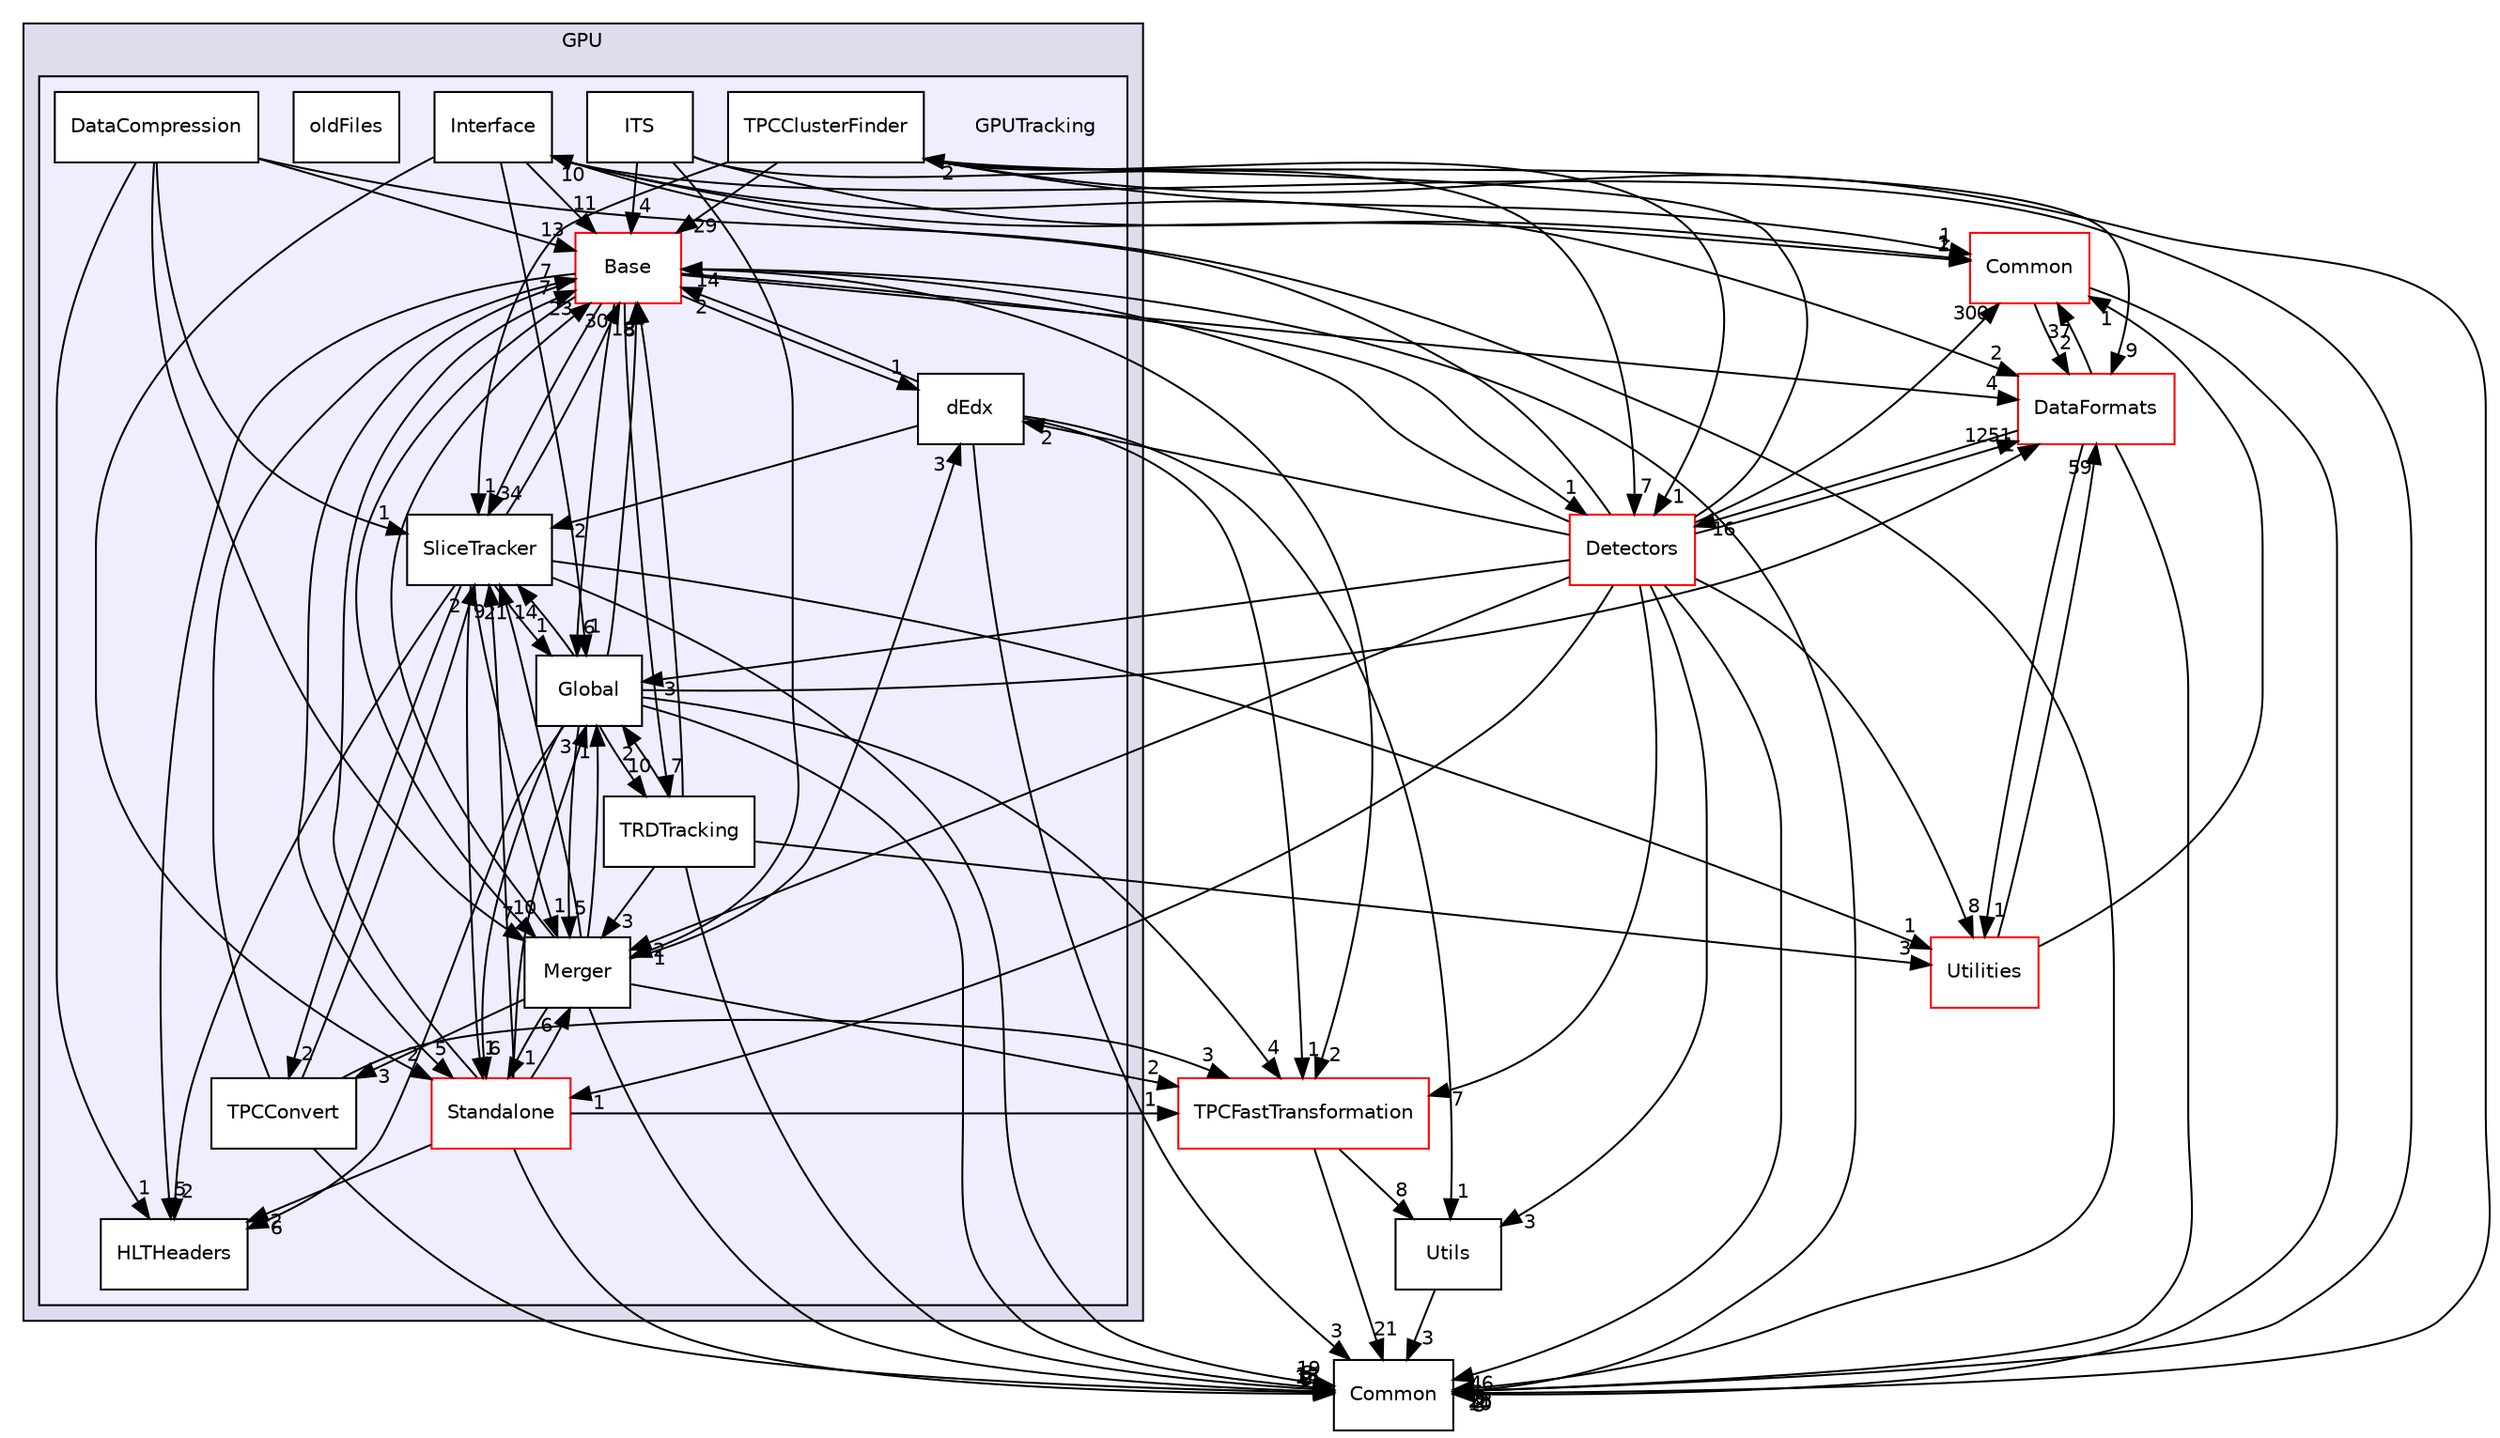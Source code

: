 digraph "/home/travis/build/AliceO2Group/AliceO2/GPU/GPUTracking" {
  bgcolor=transparent;
  compound=true
  node [ fontsize="10", fontname="Helvetica"];
  edge [ labelfontsize="10", labelfontname="Helvetica"];
  subgraph clusterdir_f511f1e9c03c071966ae594f00bbc5e0 {
    graph [ bgcolor="#ddddee", pencolor="black", label="GPU" fontname="Helvetica", fontsize="10", URL="dir_f511f1e9c03c071966ae594f00bbc5e0.html"]
  subgraph clusterdir_77030b149987c946eb2e85728f65acc0 {
    graph [ bgcolor="#eeeeff", pencolor="black", label="" URL="dir_77030b149987c946eb2e85728f65acc0.html"];
    dir_77030b149987c946eb2e85728f65acc0 [shape=plaintext label="GPUTracking"];
    dir_442920581a03c66cf8c08ae559108050 [shape=box label="Base" color="red" fillcolor="white" style="filled" URL="dir_442920581a03c66cf8c08ae559108050.html"];
    dir_aecab50d18d7ac5723d6b92dc6c0a5e0 [shape=box label="DataCompression" color="black" fillcolor="white" style="filled" URL="dir_aecab50d18d7ac5723d6b92dc6c0a5e0.html"];
    dir_f24168b904cb028f219a4716c0405caf [shape=box label="dEdx" color="black" fillcolor="white" style="filled" URL="dir_f24168b904cb028f219a4716c0405caf.html"];
    dir_b1dd2c3d7fcd0d0d24ad7c8634d4eb04 [shape=box label="Global" color="black" fillcolor="white" style="filled" URL="dir_b1dd2c3d7fcd0d0d24ad7c8634d4eb04.html"];
    dir_6d1e342cb6193ce32747aa0856bf9c1e [shape=box label="HLTHeaders" color="black" fillcolor="white" style="filled" URL="dir_6d1e342cb6193ce32747aa0856bf9c1e.html"];
    dir_01d68d8da92fbef75811dc6520ae440e [shape=box label="Interface" color="black" fillcolor="white" style="filled" URL="dir_01d68d8da92fbef75811dc6520ae440e.html"];
    dir_d14241b2e852ae648459a904299a913d [shape=box label="ITS" color="black" fillcolor="white" style="filled" URL="dir_d14241b2e852ae648459a904299a913d.html"];
    dir_808d5540d0c117816a4e0e1b180c8334 [shape=box label="Merger" color="black" fillcolor="white" style="filled" URL="dir_808d5540d0c117816a4e0e1b180c8334.html"];
    dir_8445db79606f84cda8df4d6becc56c53 [shape=box label="oldFiles" color="black" fillcolor="white" style="filled" URL="dir_8445db79606f84cda8df4d6becc56c53.html"];
    dir_b1a191f241d56beebc4ffdb42af892eb [shape=box label="SliceTracker" color="black" fillcolor="white" style="filled" URL="dir_b1a191f241d56beebc4ffdb42af892eb.html"];
    dir_289ec97c7adb65139f0eb8343d5d21ae [shape=box label="Standalone" color="red" fillcolor="white" style="filled" URL="dir_289ec97c7adb65139f0eb8343d5d21ae.html"];
    dir_2add44c2e86b1ce794c82f89c520272d [shape=box label="TPCClusterFinder" color="black" fillcolor="white" style="filled" URL="dir_2add44c2e86b1ce794c82f89c520272d.html"];
    dir_8286b663b85c3eb28f6a70258993afb0 [shape=box label="TPCConvert" color="black" fillcolor="white" style="filled" URL="dir_8286b663b85c3eb28f6a70258993afb0.html"];
    dir_c5c2054ad45a3325316df490e5ea9aa8 [shape=box label="TRDTracking" color="black" fillcolor="white" style="filled" URL="dir_c5c2054ad45a3325316df490e5ea9aa8.html"];
  }
  }
  dir_ba48ca66118492a4424f86e9da0f6902 [shape=box label="Common" URL="dir_ba48ca66118492a4424f86e9da0f6902.html"];
  dir_4ab6b4cc6a7edbff49100e9123df213f [shape=box label="Common" color="red" URL="dir_4ab6b4cc6a7edbff49100e9123df213f.html"];
  dir_051dca18e802f8e9474f2e30d29c04e0 [shape=box label="Detectors" color="red" URL="dir_051dca18e802f8e9474f2e30d29c04e0.html"];
  dir_b05a5fa85f84bfc9013183c9d87f9a36 [shape=box label="Utilities" color="red" URL="dir_b05a5fa85f84bfc9013183c9d87f9a36.html"];
  dir_ee87ad93049d1677c6ffb88a968be9d4 [shape=box label="TPCFastTransformation" color="red" URL="dir_ee87ad93049d1677c6ffb88a968be9d4.html"];
  dir_72eb8371ae847a6d7dc8cd5f6b23e282 [shape=box label="Utils" URL="dir_72eb8371ae847a6d7dc8cd5f6b23e282.html"];
  dir_2171f7ec022c5423887b07c69b2f5b48 [shape=box label="DataFormats" color="red" URL="dir_2171f7ec022c5423887b07c69b2f5b48.html"];
  dir_c5c2054ad45a3325316df490e5ea9aa8->dir_808d5540d0c117816a4e0e1b180c8334 [headlabel="3", labeldistance=1.5 headhref="dir_000761_000748.html"];
  dir_c5c2054ad45a3325316df490e5ea9aa8->dir_ba48ca66118492a4424f86e9da0f6902 [headlabel="13", labeldistance=1.5 headhref="dir_000761_000733.html"];
  dir_c5c2054ad45a3325316df490e5ea9aa8->dir_b05a5fa85f84bfc9013183c9d87f9a36 [headlabel="3", labeldistance=1.5 headhref="dir_000761_000615.html"];
  dir_c5c2054ad45a3325316df490e5ea9aa8->dir_442920581a03c66cf8c08ae559108050 [headlabel="8", labeldistance=1.5 headhref="dir_000761_000735.html"];
  dir_c5c2054ad45a3325316df490e5ea9aa8->dir_b1dd2c3d7fcd0d0d24ad7c8634d4eb04 [headlabel="2", labeldistance=1.5 headhref="dir_000761_000744.html"];
  dir_808d5540d0c117816a4e0e1b180c8334->dir_ba48ca66118492a4424f86e9da0f6902 [headlabel="15", labeldistance=1.5 headhref="dir_000748_000733.html"];
  dir_808d5540d0c117816a4e0e1b180c8334->dir_289ec97c7adb65139f0eb8343d5d21ae [headlabel="1", labeldistance=1.5 headhref="dir_000748_000751.html"];
  dir_808d5540d0c117816a4e0e1b180c8334->dir_8286b663b85c3eb28f6a70258993afb0 [headlabel="3", labeldistance=1.5 headhref="dir_000748_000760.html"];
  dir_808d5540d0c117816a4e0e1b180c8334->dir_ee87ad93049d1677c6ffb88a968be9d4 [headlabel="2", labeldistance=1.5 headhref="dir_000748_000762.html"];
  dir_808d5540d0c117816a4e0e1b180c8334->dir_442920581a03c66cf8c08ae559108050 [headlabel="23", labeldistance=1.5 headhref="dir_000748_000735.html"];
  dir_808d5540d0c117816a4e0e1b180c8334->dir_b1dd2c3d7fcd0d0d24ad7c8634d4eb04 [headlabel="1", labeldistance=1.5 headhref="dir_000748_000744.html"];
  dir_808d5540d0c117816a4e0e1b180c8334->dir_b1a191f241d56beebc4ffdb42af892eb [headlabel="21", labeldistance=1.5 headhref="dir_000748_000750.html"];
  dir_808d5540d0c117816a4e0e1b180c8334->dir_f24168b904cb028f219a4716c0405caf [headlabel="3", labeldistance=1.5 headhref="dir_000748_000743.html"];
  dir_d14241b2e852ae648459a904299a913d->dir_808d5540d0c117816a4e0e1b180c8334 [headlabel="1", labeldistance=1.5 headhref="dir_000747_000748.html"];
  dir_d14241b2e852ae648459a904299a913d->dir_4ab6b4cc6a7edbff49100e9123df213f [headlabel="1", labeldistance=1.5 headhref="dir_000747_000032.html"];
  dir_d14241b2e852ae648459a904299a913d->dir_051dca18e802f8e9474f2e30d29c04e0 [headlabel="7", labeldistance=1.5 headhref="dir_000747_000044.html"];
  dir_d14241b2e852ae648459a904299a913d->dir_442920581a03c66cf8c08ae559108050 [headlabel="4", labeldistance=1.5 headhref="dir_000747_000735.html"];
  dir_289ec97c7adb65139f0eb8343d5d21ae->dir_6d1e342cb6193ce32747aa0856bf9c1e [headlabel="2", labeldistance=1.5 headhref="dir_000751_000745.html"];
  dir_289ec97c7adb65139f0eb8343d5d21ae->dir_808d5540d0c117816a4e0e1b180c8334 [headlabel="6", labeldistance=1.5 headhref="dir_000751_000748.html"];
  dir_289ec97c7adb65139f0eb8343d5d21ae->dir_ba48ca66118492a4424f86e9da0f6902 [headlabel="9", labeldistance=1.5 headhref="dir_000751_000733.html"];
  dir_289ec97c7adb65139f0eb8343d5d21ae->dir_ee87ad93049d1677c6ffb88a968be9d4 [headlabel="1", labeldistance=1.5 headhref="dir_000751_000762.html"];
  dir_289ec97c7adb65139f0eb8343d5d21ae->dir_442920581a03c66cf8c08ae559108050 [headlabel="7", labeldistance=1.5 headhref="dir_000751_000735.html"];
  dir_289ec97c7adb65139f0eb8343d5d21ae->dir_b1dd2c3d7fcd0d0d24ad7c8634d4eb04 [headlabel="3", labeldistance=1.5 headhref="dir_000751_000744.html"];
  dir_289ec97c7adb65139f0eb8343d5d21ae->dir_b1a191f241d56beebc4ffdb42af892eb [headlabel="9", labeldistance=1.5 headhref="dir_000751_000750.html"];
  dir_4ab6b4cc6a7edbff49100e9123df213f->dir_ba48ca66118492a4424f86e9da0f6902 [headlabel="3", labeldistance=1.5 headhref="dir_000032_000733.html"];
  dir_4ab6b4cc6a7edbff49100e9123df213f->dir_2171f7ec022c5423887b07c69b2f5b48 [headlabel="2", labeldistance=1.5 headhref="dir_000032_000085.html"];
  dir_8286b663b85c3eb28f6a70258993afb0->dir_ba48ca66118492a4424f86e9da0f6902 [headlabel="2", labeldistance=1.5 headhref="dir_000760_000733.html"];
  dir_8286b663b85c3eb28f6a70258993afb0->dir_ee87ad93049d1677c6ffb88a968be9d4 [headlabel="3", labeldistance=1.5 headhref="dir_000760_000762.html"];
  dir_8286b663b85c3eb28f6a70258993afb0->dir_442920581a03c66cf8c08ae559108050 [headlabel="7", labeldistance=1.5 headhref="dir_000760_000735.html"];
  dir_8286b663b85c3eb28f6a70258993afb0->dir_b1a191f241d56beebc4ffdb42af892eb [headlabel="2", labeldistance=1.5 headhref="dir_000760_000750.html"];
  dir_051dca18e802f8e9474f2e30d29c04e0->dir_808d5540d0c117816a4e0e1b180c8334 [headlabel="2", labeldistance=1.5 headhref="dir_000044_000748.html"];
  dir_051dca18e802f8e9474f2e30d29c04e0->dir_ba48ca66118492a4424f86e9da0f6902 [headlabel="46", labeldistance=1.5 headhref="dir_000044_000733.html"];
  dir_051dca18e802f8e9474f2e30d29c04e0->dir_289ec97c7adb65139f0eb8343d5d21ae [headlabel="1", labeldistance=1.5 headhref="dir_000044_000751.html"];
  dir_051dca18e802f8e9474f2e30d29c04e0->dir_4ab6b4cc6a7edbff49100e9123df213f [headlabel="300", labeldistance=1.5 headhref="dir_000044_000032.html"];
  dir_051dca18e802f8e9474f2e30d29c04e0->dir_01d68d8da92fbef75811dc6520ae440e [headlabel="10", labeldistance=1.5 headhref="dir_000044_000746.html"];
  dir_051dca18e802f8e9474f2e30d29c04e0->dir_b05a5fa85f84bfc9013183c9d87f9a36 [headlabel="8", labeldistance=1.5 headhref="dir_000044_000615.html"];
  dir_051dca18e802f8e9474f2e30d29c04e0->dir_ee87ad93049d1677c6ffb88a968be9d4 [headlabel="7", labeldistance=1.5 headhref="dir_000044_000762.html"];
  dir_051dca18e802f8e9474f2e30d29c04e0->dir_442920581a03c66cf8c08ae559108050 [headlabel="14", labeldistance=1.5 headhref="dir_000044_000735.html"];
  dir_051dca18e802f8e9474f2e30d29c04e0->dir_b1dd2c3d7fcd0d0d24ad7c8634d4eb04 [headlabel="3", labeldistance=1.5 headhref="dir_000044_000744.html"];
  dir_051dca18e802f8e9474f2e30d29c04e0->dir_2add44c2e86b1ce794c82f89c520272d [headlabel="2", labeldistance=1.5 headhref="dir_000044_000759.html"];
  dir_051dca18e802f8e9474f2e30d29c04e0->dir_72eb8371ae847a6d7dc8cd5f6b23e282 [headlabel="3", labeldistance=1.5 headhref="dir_000044_000767.html"];
  dir_051dca18e802f8e9474f2e30d29c04e0->dir_2171f7ec022c5423887b07c69b2f5b48 [headlabel="1251", labeldistance=1.5 headhref="dir_000044_000085.html"];
  dir_051dca18e802f8e9474f2e30d29c04e0->dir_f24168b904cb028f219a4716c0405caf [headlabel="2", labeldistance=1.5 headhref="dir_000044_000743.html"];
  dir_01d68d8da92fbef75811dc6520ae440e->dir_ba48ca66118492a4424f86e9da0f6902 [headlabel="2", labeldistance=1.5 headhref="dir_000746_000733.html"];
  dir_01d68d8da92fbef75811dc6520ae440e->dir_289ec97c7adb65139f0eb8343d5d21ae [headlabel="2", labeldistance=1.5 headhref="dir_000746_000751.html"];
  dir_01d68d8da92fbef75811dc6520ae440e->dir_4ab6b4cc6a7edbff49100e9123df213f [headlabel="2", labeldistance=1.5 headhref="dir_000746_000032.html"];
  dir_01d68d8da92fbef75811dc6520ae440e->dir_442920581a03c66cf8c08ae559108050 [headlabel="11", labeldistance=1.5 headhref="dir_000746_000735.html"];
  dir_01d68d8da92fbef75811dc6520ae440e->dir_b1dd2c3d7fcd0d0d24ad7c8634d4eb04 [headlabel="1", labeldistance=1.5 headhref="dir_000746_000744.html"];
  dir_01d68d8da92fbef75811dc6520ae440e->dir_2171f7ec022c5423887b07c69b2f5b48 [headlabel="2", labeldistance=1.5 headhref="dir_000746_000085.html"];
  dir_b05a5fa85f84bfc9013183c9d87f9a36->dir_4ab6b4cc6a7edbff49100e9123df213f [headlabel="1", labeldistance=1.5 headhref="dir_000615_000032.html"];
  dir_b05a5fa85f84bfc9013183c9d87f9a36->dir_2171f7ec022c5423887b07c69b2f5b48 [headlabel="59", labeldistance=1.5 headhref="dir_000615_000085.html"];
  dir_ee87ad93049d1677c6ffb88a968be9d4->dir_ba48ca66118492a4424f86e9da0f6902 [headlabel="21", labeldistance=1.5 headhref="dir_000762_000733.html"];
  dir_ee87ad93049d1677c6ffb88a968be9d4->dir_72eb8371ae847a6d7dc8cd5f6b23e282 [headlabel="8", labeldistance=1.5 headhref="dir_000762_000767.html"];
  dir_aecab50d18d7ac5723d6b92dc6c0a5e0->dir_6d1e342cb6193ce32747aa0856bf9c1e [headlabel="1", labeldistance=1.5 headhref="dir_000742_000745.html"];
  dir_aecab50d18d7ac5723d6b92dc6c0a5e0->dir_ba48ca66118492a4424f86e9da0f6902 [headlabel="5", labeldistance=1.5 headhref="dir_000742_000733.html"];
  dir_aecab50d18d7ac5723d6b92dc6c0a5e0->dir_808d5540d0c117816a4e0e1b180c8334 [headlabel="7", labeldistance=1.5 headhref="dir_000742_000748.html"];
  dir_aecab50d18d7ac5723d6b92dc6c0a5e0->dir_442920581a03c66cf8c08ae559108050 [headlabel="13", labeldistance=1.5 headhref="dir_000742_000735.html"];
  dir_aecab50d18d7ac5723d6b92dc6c0a5e0->dir_b1a191f241d56beebc4ffdb42af892eb [headlabel="1", labeldistance=1.5 headhref="dir_000742_000750.html"];
  dir_442920581a03c66cf8c08ae559108050->dir_6d1e342cb6193ce32747aa0856bf9c1e [headlabel="5", labeldistance=1.5 headhref="dir_000735_000745.html"];
  dir_442920581a03c66cf8c08ae559108050->dir_c5c2054ad45a3325316df490e5ea9aa8 [headlabel="7", labeldistance=1.5 headhref="dir_000735_000761.html"];
  dir_442920581a03c66cf8c08ae559108050->dir_808d5540d0c117816a4e0e1b180c8334 [headlabel="10", labeldistance=1.5 headhref="dir_000735_000748.html"];
  dir_442920581a03c66cf8c08ae559108050->dir_ba48ca66118492a4424f86e9da0f6902 [headlabel="33", labeldistance=1.5 headhref="dir_000735_000733.html"];
  dir_442920581a03c66cf8c08ae559108050->dir_289ec97c7adb65139f0eb8343d5d21ae [headlabel="5", labeldistance=1.5 headhref="dir_000735_000751.html"];
  dir_442920581a03c66cf8c08ae559108050->dir_051dca18e802f8e9474f2e30d29c04e0 [headlabel="1", labeldistance=1.5 headhref="dir_000735_000044.html"];
  dir_442920581a03c66cf8c08ae559108050->dir_ee87ad93049d1677c6ffb88a968be9d4 [headlabel="2", labeldistance=1.5 headhref="dir_000735_000762.html"];
  dir_442920581a03c66cf8c08ae559108050->dir_b1dd2c3d7fcd0d0d24ad7c8634d4eb04 [headlabel="6", labeldistance=1.5 headhref="dir_000735_000744.html"];
  dir_442920581a03c66cf8c08ae559108050->dir_b1a191f241d56beebc4ffdb42af892eb [headlabel="34", labeldistance=1.5 headhref="dir_000735_000750.html"];
  dir_442920581a03c66cf8c08ae559108050->dir_2171f7ec022c5423887b07c69b2f5b48 [headlabel="4", labeldistance=1.5 headhref="dir_000735_000085.html"];
  dir_442920581a03c66cf8c08ae559108050->dir_f24168b904cb028f219a4716c0405caf [headlabel="1", labeldistance=1.5 headhref="dir_000735_000743.html"];
  dir_b1dd2c3d7fcd0d0d24ad7c8634d4eb04->dir_6d1e342cb6193ce32747aa0856bf9c1e [headlabel="6", labeldistance=1.5 headhref="dir_000744_000745.html"];
  dir_b1dd2c3d7fcd0d0d24ad7c8634d4eb04->dir_c5c2054ad45a3325316df490e5ea9aa8 [headlabel="10", labeldistance=1.5 headhref="dir_000744_000761.html"];
  dir_b1dd2c3d7fcd0d0d24ad7c8634d4eb04->dir_ba48ca66118492a4424f86e9da0f6902 [headlabel="8", labeldistance=1.5 headhref="dir_000744_000733.html"];
  dir_b1dd2c3d7fcd0d0d24ad7c8634d4eb04->dir_808d5540d0c117816a4e0e1b180c8334 [headlabel="5", labeldistance=1.5 headhref="dir_000744_000748.html"];
  dir_b1dd2c3d7fcd0d0d24ad7c8634d4eb04->dir_289ec97c7adb65139f0eb8343d5d21ae [headlabel="6", labeldistance=1.5 headhref="dir_000744_000751.html"];
  dir_b1dd2c3d7fcd0d0d24ad7c8634d4eb04->dir_ee87ad93049d1677c6ffb88a968be9d4 [headlabel="4", labeldistance=1.5 headhref="dir_000744_000762.html"];
  dir_b1dd2c3d7fcd0d0d24ad7c8634d4eb04->dir_442920581a03c66cf8c08ae559108050 [headlabel="18", labeldistance=1.5 headhref="dir_000744_000735.html"];
  dir_b1dd2c3d7fcd0d0d24ad7c8634d4eb04->dir_b1a191f241d56beebc4ffdb42af892eb [headlabel="14", labeldistance=1.5 headhref="dir_000744_000750.html"];
  dir_b1dd2c3d7fcd0d0d24ad7c8634d4eb04->dir_2171f7ec022c5423887b07c69b2f5b48 [headlabel="1", labeldistance=1.5 headhref="dir_000744_000085.html"];
  dir_72eb8371ae847a6d7dc8cd5f6b23e282->dir_ba48ca66118492a4424f86e9da0f6902 [headlabel="3", labeldistance=1.5 headhref="dir_000767_000733.html"];
  dir_2add44c2e86b1ce794c82f89c520272d->dir_ba48ca66118492a4424f86e9da0f6902 [headlabel="10", labeldistance=1.5 headhref="dir_000759_000733.html"];
  dir_2add44c2e86b1ce794c82f89c520272d->dir_4ab6b4cc6a7edbff49100e9123df213f [headlabel="1", labeldistance=1.5 headhref="dir_000759_000032.html"];
  dir_2add44c2e86b1ce794c82f89c520272d->dir_051dca18e802f8e9474f2e30d29c04e0 [headlabel="1", labeldistance=1.5 headhref="dir_000759_000044.html"];
  dir_2add44c2e86b1ce794c82f89c520272d->dir_442920581a03c66cf8c08ae559108050 [headlabel="29", labeldistance=1.5 headhref="dir_000759_000735.html"];
  dir_2add44c2e86b1ce794c82f89c520272d->dir_b1a191f241d56beebc4ffdb42af892eb [headlabel="1", labeldistance=1.5 headhref="dir_000759_000750.html"];
  dir_2add44c2e86b1ce794c82f89c520272d->dir_2171f7ec022c5423887b07c69b2f5b48 [headlabel="9", labeldistance=1.5 headhref="dir_000759_000085.html"];
  dir_b1a191f241d56beebc4ffdb42af892eb->dir_6d1e342cb6193ce32747aa0856bf9c1e [headlabel="2", labeldistance=1.5 headhref="dir_000750_000745.html"];
  dir_b1a191f241d56beebc4ffdb42af892eb->dir_808d5540d0c117816a4e0e1b180c8334 [headlabel="1", labeldistance=1.5 headhref="dir_000750_000748.html"];
  dir_b1a191f241d56beebc4ffdb42af892eb->dir_ba48ca66118492a4424f86e9da0f6902 [headlabel="19", labeldistance=1.5 headhref="dir_000750_000733.html"];
  dir_b1a191f241d56beebc4ffdb42af892eb->dir_289ec97c7adb65139f0eb8343d5d21ae [headlabel="1", labeldistance=1.5 headhref="dir_000750_000751.html"];
  dir_b1a191f241d56beebc4ffdb42af892eb->dir_8286b663b85c3eb28f6a70258993afb0 [headlabel="2", labeldistance=1.5 headhref="dir_000750_000760.html"];
  dir_b1a191f241d56beebc4ffdb42af892eb->dir_b05a5fa85f84bfc9013183c9d87f9a36 [headlabel="1", labeldistance=1.5 headhref="dir_000750_000615.html"];
  dir_b1a191f241d56beebc4ffdb42af892eb->dir_442920581a03c66cf8c08ae559108050 [headlabel="30", labeldistance=1.5 headhref="dir_000750_000735.html"];
  dir_b1a191f241d56beebc4ffdb42af892eb->dir_b1dd2c3d7fcd0d0d24ad7c8634d4eb04 [headlabel="1", labeldistance=1.5 headhref="dir_000750_000744.html"];
  dir_2171f7ec022c5423887b07c69b2f5b48->dir_ba48ca66118492a4424f86e9da0f6902 [headlabel="21", labeldistance=1.5 headhref="dir_000085_000733.html"];
  dir_2171f7ec022c5423887b07c69b2f5b48->dir_4ab6b4cc6a7edbff49100e9123df213f [headlabel="37", labeldistance=1.5 headhref="dir_000085_000032.html"];
  dir_2171f7ec022c5423887b07c69b2f5b48->dir_051dca18e802f8e9474f2e30d29c04e0 [headlabel="16", labeldistance=1.5 headhref="dir_000085_000044.html"];
  dir_2171f7ec022c5423887b07c69b2f5b48->dir_b05a5fa85f84bfc9013183c9d87f9a36 [headlabel="1", labeldistance=1.5 headhref="dir_000085_000615.html"];
  dir_f24168b904cb028f219a4716c0405caf->dir_ba48ca66118492a4424f86e9da0f6902 [headlabel="3", labeldistance=1.5 headhref="dir_000743_000733.html"];
  dir_f24168b904cb028f219a4716c0405caf->dir_ee87ad93049d1677c6ffb88a968be9d4 [headlabel="1", labeldistance=1.5 headhref="dir_000743_000762.html"];
  dir_f24168b904cb028f219a4716c0405caf->dir_442920581a03c66cf8c08ae559108050 [headlabel="2", labeldistance=1.5 headhref="dir_000743_000735.html"];
  dir_f24168b904cb028f219a4716c0405caf->dir_72eb8371ae847a6d7dc8cd5f6b23e282 [headlabel="1", labeldistance=1.5 headhref="dir_000743_000767.html"];
  dir_f24168b904cb028f219a4716c0405caf->dir_b1a191f241d56beebc4ffdb42af892eb [headlabel="2", labeldistance=1.5 headhref="dir_000743_000750.html"];
}
